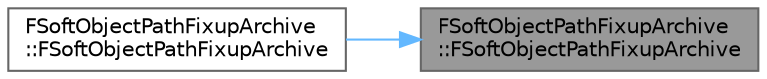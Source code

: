 digraph "FSoftObjectPathFixupArchive::FSoftObjectPathFixupArchive"
{
 // INTERACTIVE_SVG=YES
 // LATEX_PDF_SIZE
  bgcolor="transparent";
  edge [fontname=Helvetica,fontsize=10,labelfontname=Helvetica,labelfontsize=10];
  node [fontname=Helvetica,fontsize=10,shape=box,height=0.2,width=0.4];
  rankdir="RL";
  Node1 [id="Node000001",label="FSoftObjectPathFixupArchive\l::FSoftObjectPathFixupArchive",height=0.2,width=0.4,color="gray40", fillcolor="grey60", style="filled", fontcolor="black",tooltip=" "];
  Node1 -> Node2 [id="edge1_Node000001_Node000002",dir="back",color="steelblue1",style="solid",tooltip=" "];
  Node2 [id="Node000002",label="FSoftObjectPathFixupArchive\l::FSoftObjectPathFixupArchive",height=0.2,width=0.4,color="grey40", fillcolor="white", style="filled",URL="$d5/d82/structFSoftObjectPathFixupArchive.html#aa07e8c79d9739492441ef023e3bf87d3",tooltip=" "];
}
